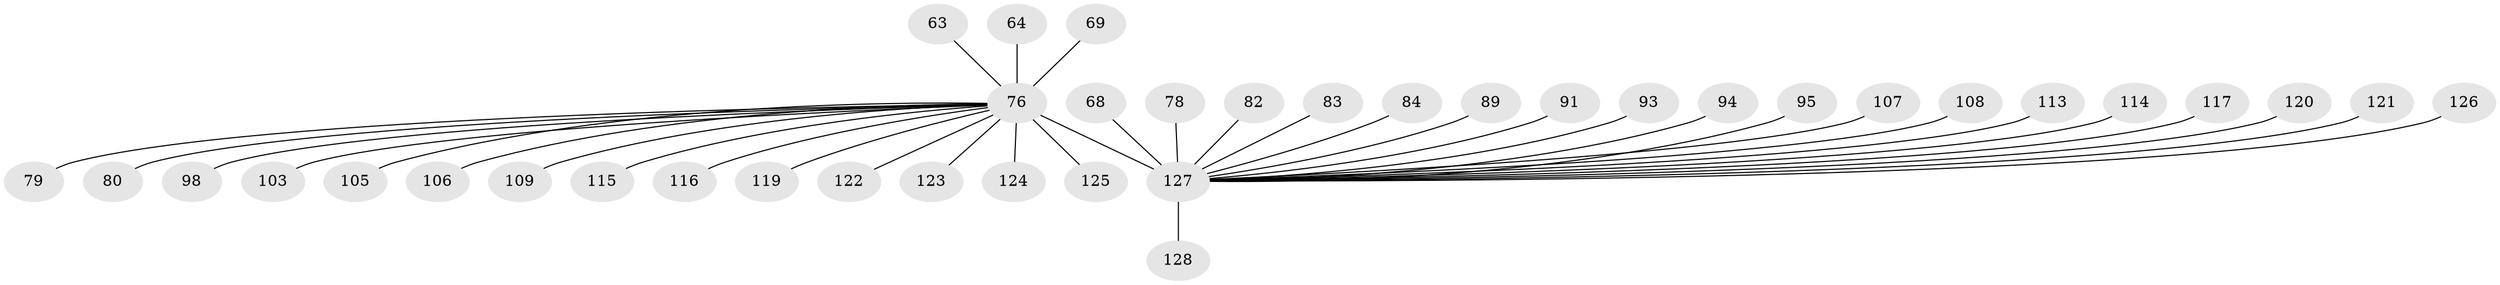 // original degree distribution, {44: 0.0078125, 2: 0.265625, 1: 0.5078125, 3: 0.0859375, 13: 0.0078125, 12: 0.0078125, 24: 0.0078125, 4: 0.03125, 10: 0.015625, 5: 0.03125, 7: 0.0078125, 6: 0.0234375}
// Generated by graph-tools (version 1.1) at 2025/52/03/04/25 21:52:04]
// undirected, 38 vertices, 37 edges
graph export_dot {
graph [start="1"]
  node [color=gray90,style=filled];
  63 [super="+10"];
  64;
  68 [super="+24"];
  69;
  76 [super="+6+57+59+8+19+25+31+35+38+40+41+42+45+49+54+56+58+61"];
  78 [super="+74"];
  79;
  80;
  82;
  83;
  84;
  89 [super="+85"];
  91;
  93 [super="+87"];
  94 [super="+46"];
  95;
  98;
  103;
  105;
  106;
  107;
  108 [super="+60"];
  109;
  113 [super="+112"];
  114;
  115;
  116;
  117;
  119;
  120;
  121;
  122 [super="+47+71+110"];
  123;
  124;
  125 [super="+86"];
  126;
  127 [super="+111+5+100+96+101+12+30+67+118+50+104"];
  128;
  63 -- 76;
  64 -- 76;
  68 -- 127 [weight=4];
  69 -- 76;
  76 -- 79;
  76 -- 80;
  76 -- 98;
  76 -- 105;
  76 -- 106;
  76 -- 109;
  76 -- 116;
  76 -- 125;
  76 -- 119;
  76 -- 122;
  76 -- 124;
  76 -- 127 [weight=28];
  76 -- 103;
  76 -- 115;
  76 -- 123;
  78 -- 127;
  82 -- 127;
  83 -- 127;
  84 -- 127;
  89 -- 127 [weight=2];
  91 -- 127;
  93 -- 127 [weight=3];
  94 -- 127 [weight=2];
  95 -- 127;
  107 -- 127;
  108 -- 127;
  113 -- 127 [weight=2];
  114 -- 127;
  117 -- 127;
  120 -- 127;
  121 -- 127;
  126 -- 127;
  127 -- 128;
}
